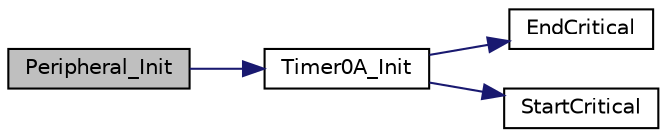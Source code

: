 digraph "Peripheral_Init"
{
 // LATEX_PDF_SIZE
  edge [fontname="Helvetica",fontsize="10",labelfontname="Helvetica",labelfontsize="10"];
  node [fontname="Helvetica",fontsize="10",shape=record];
  rankdir="LR";
  Node1 [label="Peripheral_Init",height=0.2,width=0.4,color="black", fillcolor="grey75", style="filled", fontcolor="black",tooltip="This function initializes extra IO used by OS, add new inits here."];
  Node1 -> Node2 [color="midnightblue",fontsize="10",style="solid",fontname="Helvetica"];
  Node2 [label="Timer0A_Init",height=0.2,width=0.4,color="black", fillcolor="white", style="filled",URL="$_timer_8c.html#a1f9f3c8e9e768dee252af6e09ebf3129",tooltip=" "];
  Node2 -> Node3 [color="midnightblue",fontsize="10",style="solid",fontname="Helvetica"];
  Node3 [label="EndCritical",height=0.2,width=0.4,color="black", fillcolor="white", style="filled",URL="$_timer_8c.html#ab951a617be3009367cd2abdb523990f6",tooltip=" "];
  Node2 -> Node4 [color="midnightblue",fontsize="10",style="solid",fontname="Helvetica"];
  Node4 [label="StartCritical",height=0.2,width=0.4,color="black", fillcolor="white", style="filled",URL="$_timer_8c.html#a98fbe9833188539e49482a97b3f9a99c",tooltip=" "];
}
